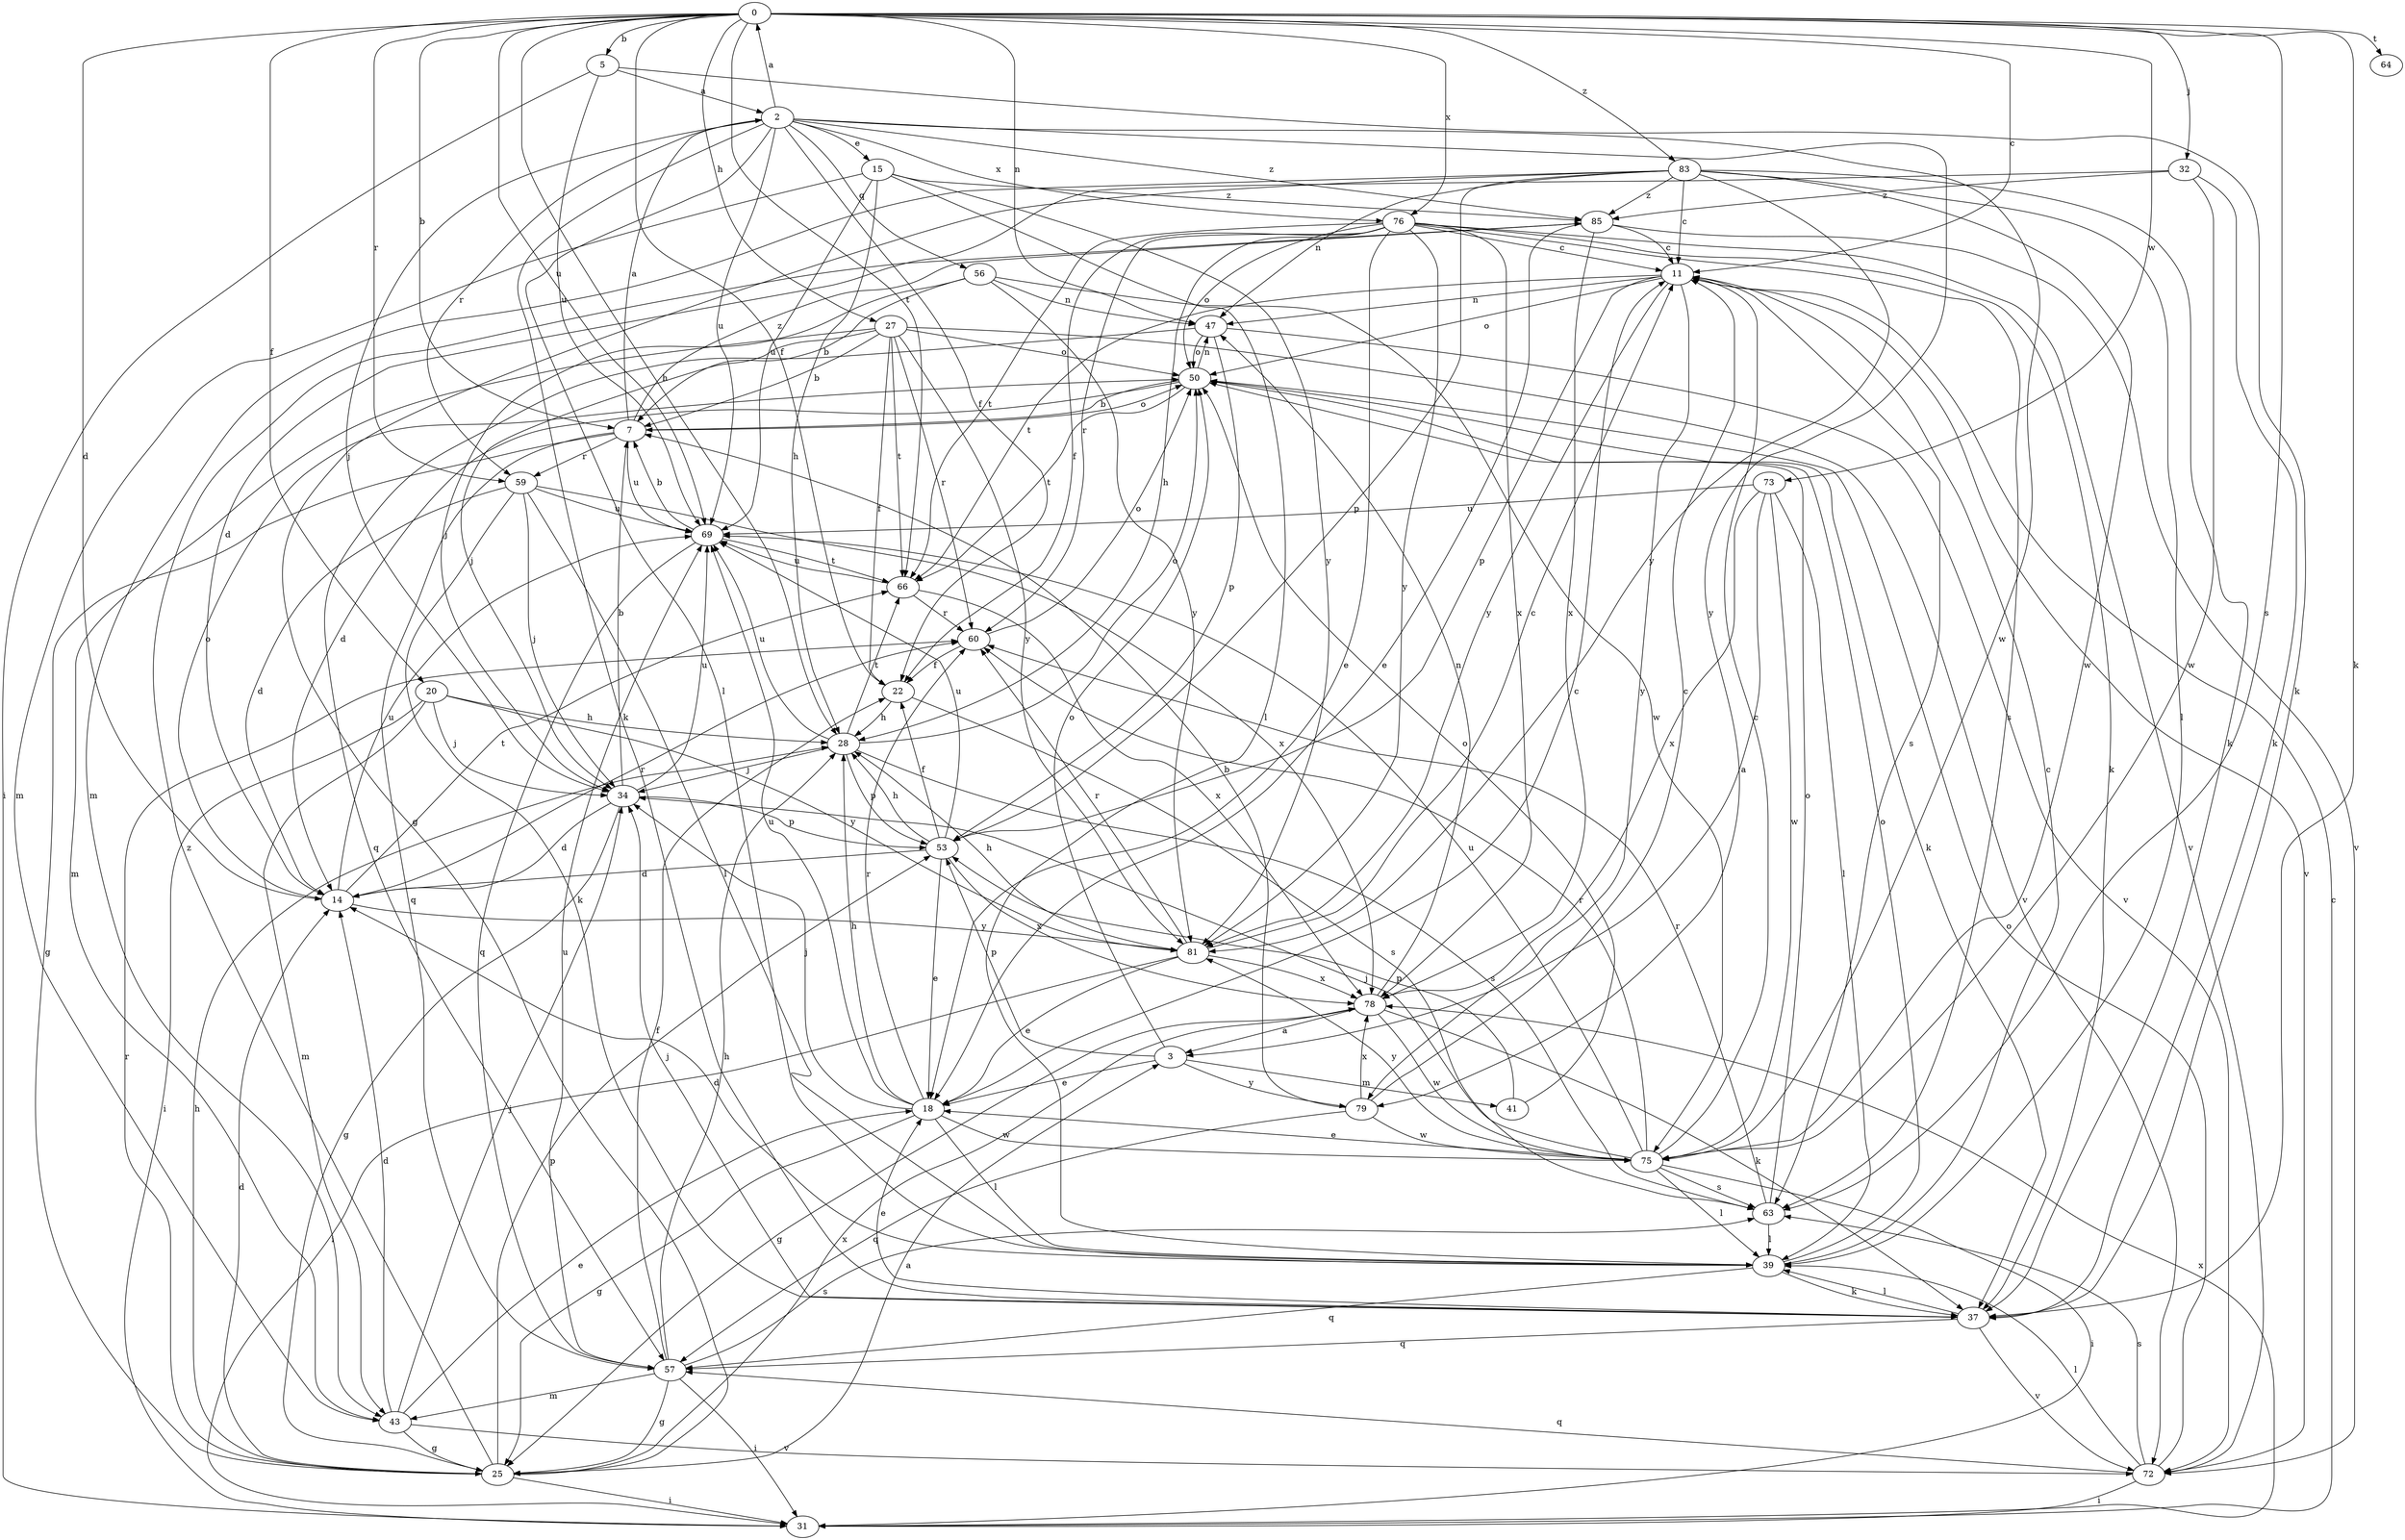strict digraph  {
0;
2;
3;
5;
7;
11;
14;
15;
18;
20;
22;
25;
27;
28;
31;
32;
34;
37;
39;
41;
43;
47;
50;
53;
56;
57;
59;
60;
63;
64;
66;
69;
72;
73;
75;
76;
78;
79;
81;
83;
85;
0 -> 5  [label=b];
0 -> 7  [label=b];
0 -> 11  [label=c];
0 -> 14  [label=d];
0 -> 20  [label=f];
0 -> 22  [label=f];
0 -> 27  [label=h];
0 -> 28  [label=h];
0 -> 32  [label=j];
0 -> 37  [label=k];
0 -> 47  [label=n];
0 -> 59  [label=r];
0 -> 63  [label=s];
0 -> 64  [label=t];
0 -> 66  [label=t];
0 -> 69  [label=u];
0 -> 73  [label=w];
0 -> 76  [label=x];
0 -> 83  [label=z];
2 -> 0  [label=a];
2 -> 15  [label=e];
2 -> 22  [label=f];
2 -> 34  [label=j];
2 -> 37  [label=k];
2 -> 39  [label=l];
2 -> 56  [label=q];
2 -> 59  [label=r];
2 -> 69  [label=u];
2 -> 75  [label=w];
2 -> 76  [label=x];
2 -> 79  [label=y];
2 -> 85  [label=z];
3 -> 18  [label=e];
3 -> 41  [label=m];
3 -> 50  [label=o];
3 -> 53  [label=p];
3 -> 79  [label=y];
5 -> 2  [label=a];
5 -> 31  [label=i];
5 -> 37  [label=k];
5 -> 69  [label=u];
7 -> 2  [label=a];
7 -> 25  [label=g];
7 -> 50  [label=o];
7 -> 57  [label=q];
7 -> 59  [label=r];
7 -> 69  [label=u];
7 -> 85  [label=z];
11 -> 47  [label=n];
11 -> 50  [label=o];
11 -> 53  [label=p];
11 -> 63  [label=s];
11 -> 66  [label=t];
11 -> 72  [label=v];
11 -> 79  [label=y];
11 -> 81  [label=y];
14 -> 50  [label=o];
14 -> 60  [label=r];
14 -> 66  [label=t];
14 -> 69  [label=u];
14 -> 81  [label=y];
15 -> 28  [label=h];
15 -> 39  [label=l];
15 -> 43  [label=m];
15 -> 69  [label=u];
15 -> 81  [label=y];
15 -> 85  [label=z];
18 -> 11  [label=c];
18 -> 25  [label=g];
18 -> 28  [label=h];
18 -> 34  [label=j];
18 -> 39  [label=l];
18 -> 60  [label=r];
18 -> 69  [label=u];
18 -> 75  [label=w];
20 -> 28  [label=h];
20 -> 31  [label=i];
20 -> 34  [label=j];
20 -> 43  [label=m];
20 -> 81  [label=y];
22 -> 28  [label=h];
22 -> 63  [label=s];
25 -> 3  [label=a];
25 -> 14  [label=d];
25 -> 28  [label=h];
25 -> 31  [label=i];
25 -> 53  [label=p];
25 -> 60  [label=r];
25 -> 78  [label=x];
25 -> 85  [label=z];
27 -> 7  [label=b];
27 -> 22  [label=f];
27 -> 34  [label=j];
27 -> 43  [label=m];
27 -> 50  [label=o];
27 -> 60  [label=r];
27 -> 66  [label=t];
27 -> 72  [label=v];
27 -> 81  [label=y];
28 -> 34  [label=j];
28 -> 50  [label=o];
28 -> 53  [label=p];
28 -> 63  [label=s];
28 -> 66  [label=t];
28 -> 69  [label=u];
31 -> 11  [label=c];
31 -> 78  [label=x];
32 -> 14  [label=d];
32 -> 37  [label=k];
32 -> 75  [label=w];
32 -> 85  [label=z];
34 -> 7  [label=b];
34 -> 14  [label=d];
34 -> 25  [label=g];
34 -> 53  [label=p];
34 -> 69  [label=u];
37 -> 18  [label=e];
37 -> 34  [label=j];
37 -> 39  [label=l];
37 -> 57  [label=q];
37 -> 72  [label=v];
39 -> 11  [label=c];
39 -> 14  [label=d];
39 -> 37  [label=k];
39 -> 50  [label=o];
39 -> 57  [label=q];
41 -> 50  [label=o];
41 -> 53  [label=p];
43 -> 14  [label=d];
43 -> 18  [label=e];
43 -> 25  [label=g];
43 -> 34  [label=j];
43 -> 72  [label=v];
47 -> 50  [label=o];
47 -> 53  [label=p];
47 -> 57  [label=q];
47 -> 72  [label=v];
50 -> 7  [label=b];
50 -> 14  [label=d];
50 -> 37  [label=k];
50 -> 47  [label=n];
50 -> 66  [label=t];
53 -> 14  [label=d];
53 -> 18  [label=e];
53 -> 22  [label=f];
53 -> 28  [label=h];
53 -> 69  [label=u];
53 -> 78  [label=x];
56 -> 7  [label=b];
56 -> 34  [label=j];
56 -> 47  [label=n];
56 -> 75  [label=w];
56 -> 81  [label=y];
57 -> 22  [label=f];
57 -> 25  [label=g];
57 -> 28  [label=h];
57 -> 31  [label=i];
57 -> 43  [label=m];
57 -> 63  [label=s];
57 -> 69  [label=u];
59 -> 14  [label=d];
59 -> 34  [label=j];
59 -> 37  [label=k];
59 -> 39  [label=l];
59 -> 69  [label=u];
59 -> 78  [label=x];
60 -> 22  [label=f];
60 -> 50  [label=o];
63 -> 39  [label=l];
63 -> 50  [label=o];
63 -> 60  [label=r];
66 -> 60  [label=r];
66 -> 69  [label=u];
66 -> 78  [label=x];
69 -> 7  [label=b];
69 -> 57  [label=q];
69 -> 66  [label=t];
72 -> 31  [label=i];
72 -> 39  [label=l];
72 -> 50  [label=o];
72 -> 57  [label=q];
72 -> 63  [label=s];
73 -> 3  [label=a];
73 -> 39  [label=l];
73 -> 69  [label=u];
73 -> 75  [label=w];
73 -> 78  [label=x];
75 -> 11  [label=c];
75 -> 18  [label=e];
75 -> 31  [label=i];
75 -> 34  [label=j];
75 -> 39  [label=l];
75 -> 60  [label=r];
75 -> 63  [label=s];
75 -> 69  [label=u];
75 -> 81  [label=y];
76 -> 11  [label=c];
76 -> 18  [label=e];
76 -> 22  [label=f];
76 -> 28  [label=h];
76 -> 37  [label=k];
76 -> 50  [label=o];
76 -> 60  [label=r];
76 -> 63  [label=s];
76 -> 66  [label=t];
76 -> 72  [label=v];
76 -> 78  [label=x];
76 -> 81  [label=y];
78 -> 3  [label=a];
78 -> 25  [label=g];
78 -> 37  [label=k];
78 -> 47  [label=n];
78 -> 75  [label=w];
79 -> 7  [label=b];
79 -> 11  [label=c];
79 -> 57  [label=q];
79 -> 75  [label=w];
79 -> 78  [label=x];
81 -> 11  [label=c];
81 -> 18  [label=e];
81 -> 28  [label=h];
81 -> 31  [label=i];
81 -> 60  [label=r];
81 -> 78  [label=x];
83 -> 11  [label=c];
83 -> 25  [label=g];
83 -> 37  [label=k];
83 -> 39  [label=l];
83 -> 43  [label=m];
83 -> 47  [label=n];
83 -> 53  [label=p];
83 -> 75  [label=w];
83 -> 81  [label=y];
83 -> 85  [label=z];
85 -> 11  [label=c];
85 -> 18  [label=e];
85 -> 72  [label=v];
85 -> 78  [label=x];
}
